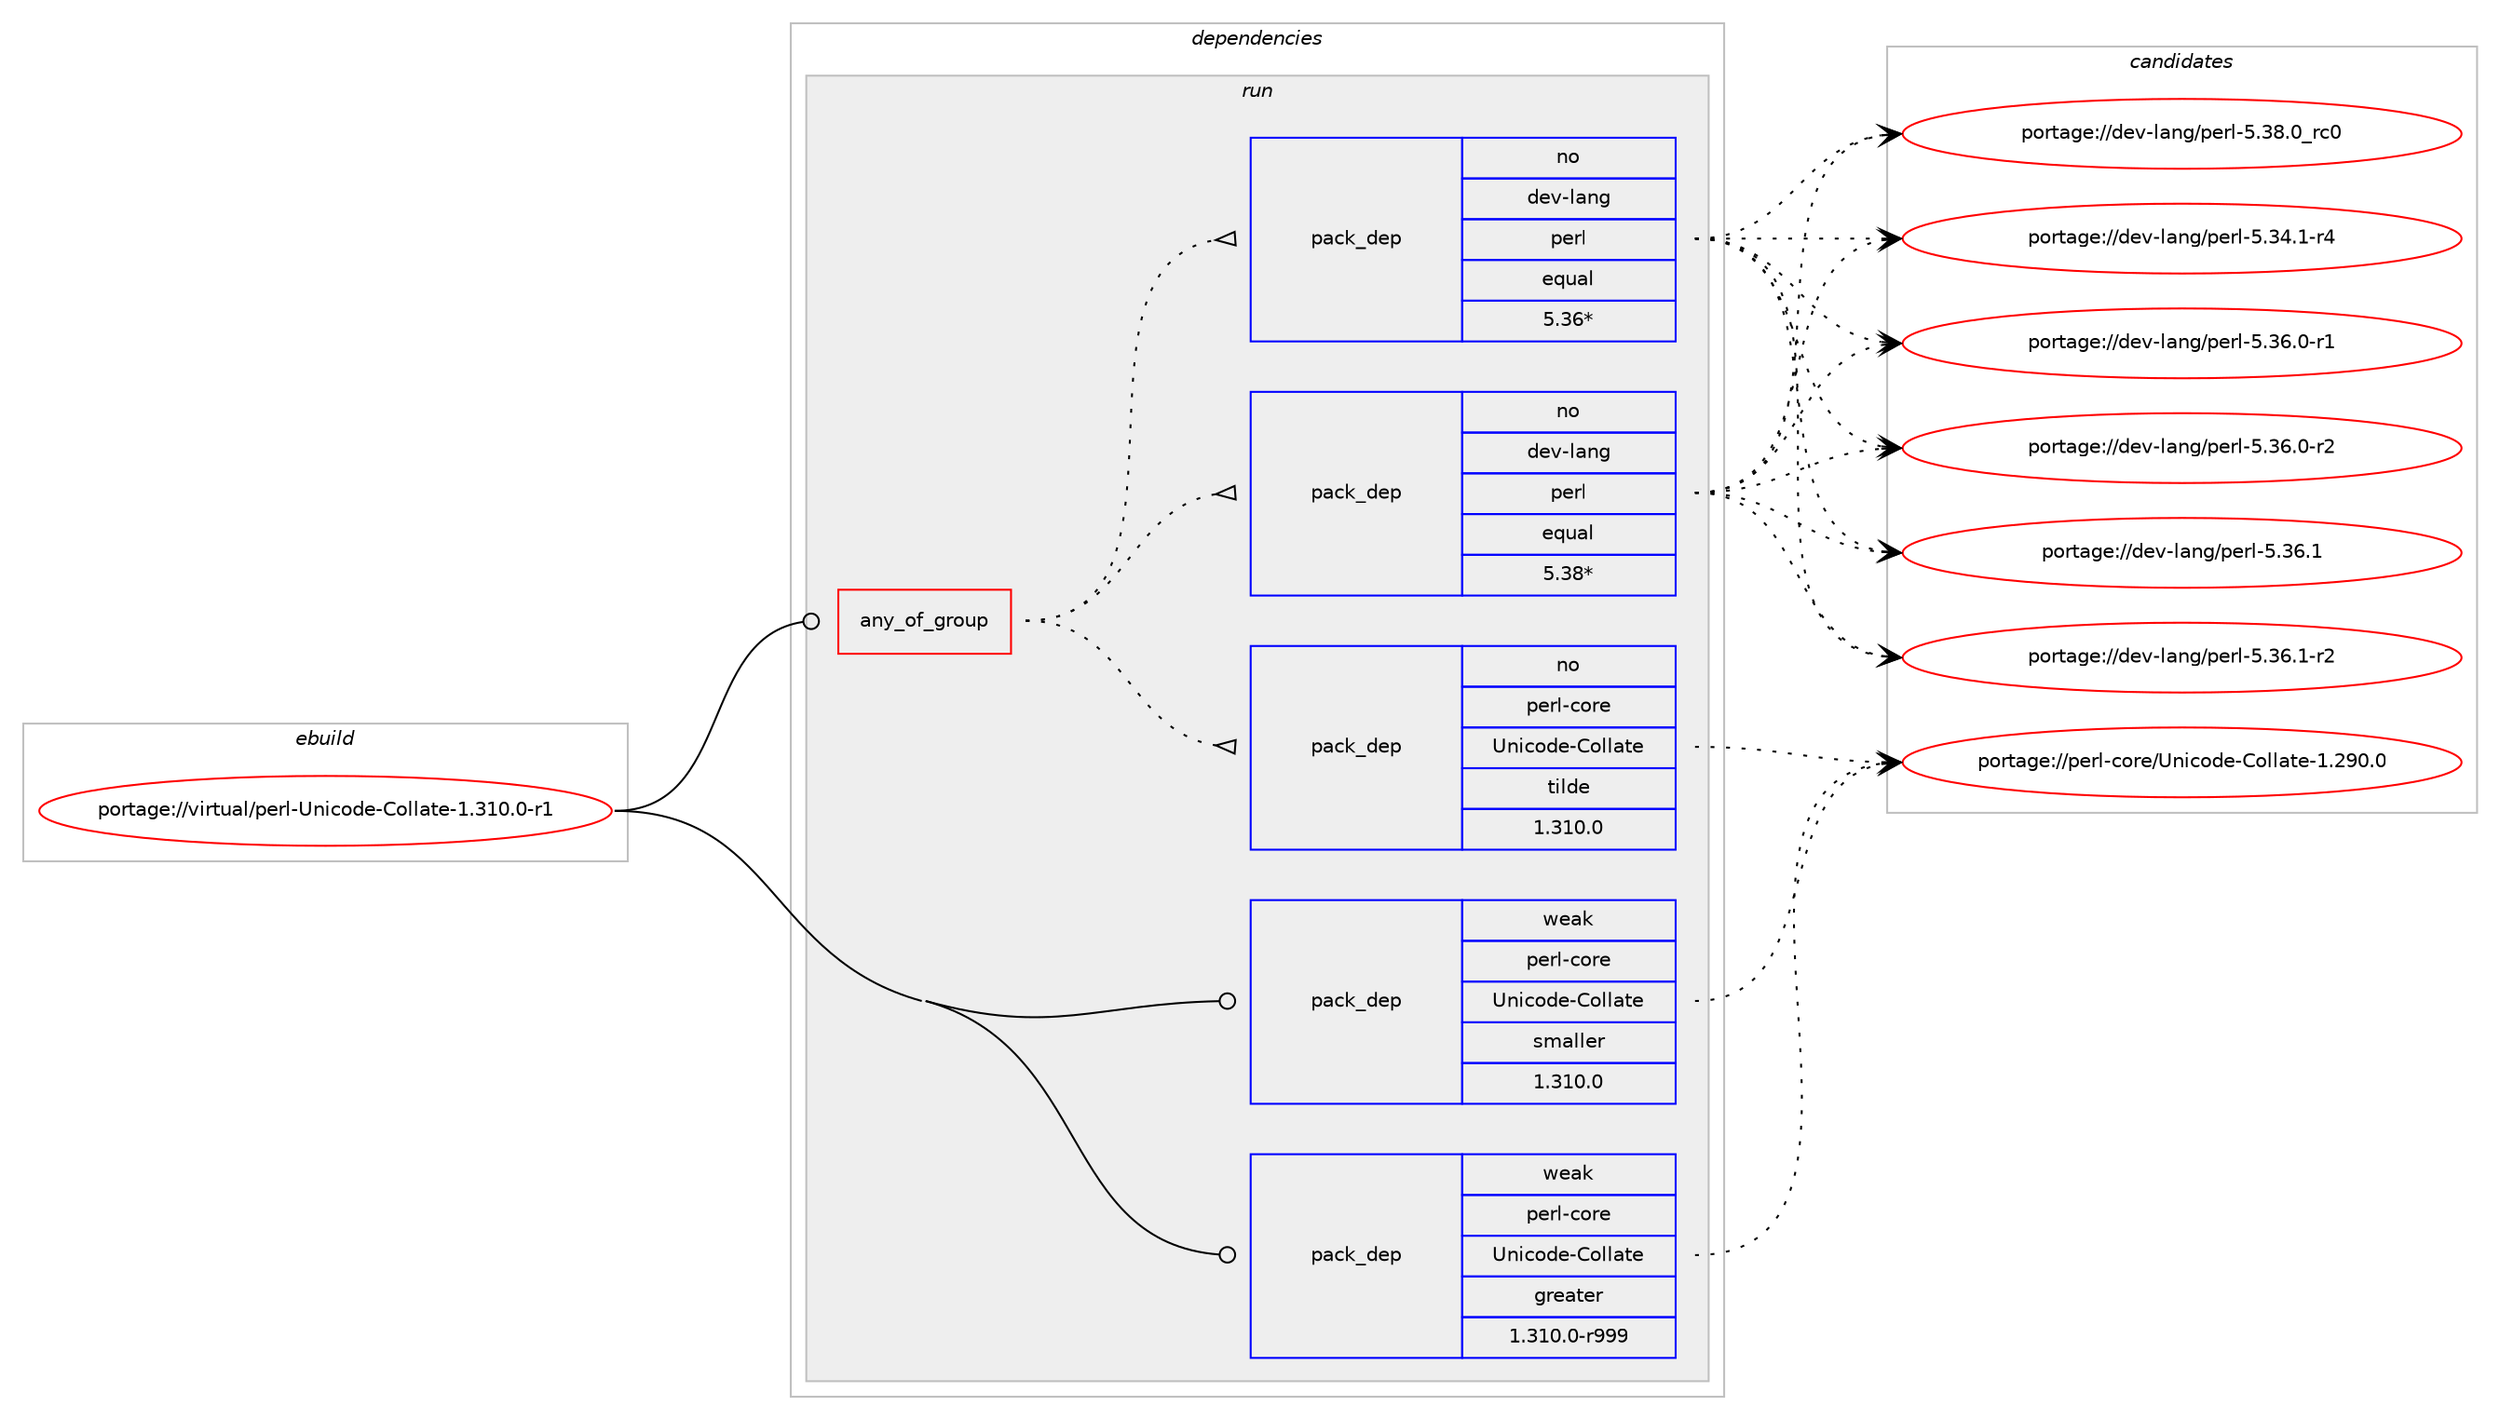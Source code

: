 digraph prolog {

# *************
# Graph options
# *************

newrank=true;
concentrate=true;
compound=true;
graph [rankdir=LR,fontname=Helvetica,fontsize=10,ranksep=1.5];#, ranksep=2.5, nodesep=0.2];
edge  [arrowhead=vee];
node  [fontname=Helvetica,fontsize=10];

# **********
# The ebuild
# **********

subgraph cluster_leftcol {
color=gray;
rank=same;
label=<<i>ebuild</i>>;
id [label="portage://virtual/perl-Unicode-Collate-1.310.0-r1", color=red, width=4, href="../virtual/perl-Unicode-Collate-1.310.0-r1.svg"];
}

# ****************
# The dependencies
# ****************

subgraph cluster_midcol {
color=gray;
label=<<i>dependencies</i>>;
subgraph cluster_compile {
fillcolor="#eeeeee";
style=filled;
label=<<i>compile</i>>;
}
subgraph cluster_compileandrun {
fillcolor="#eeeeee";
style=filled;
label=<<i>compile and run</i>>;
}
subgraph cluster_run {
fillcolor="#eeeeee";
style=filled;
label=<<i>run</i>>;
subgraph any105 {
dependency1320 [label=<<TABLE BORDER="0" CELLBORDER="1" CELLSPACING="0" CELLPADDING="4"><TR><TD CELLPADDING="10">any_of_group</TD></TR></TABLE>>, shape=none, color=red];subgraph pack782 {
dependency1321 [label=<<TABLE BORDER="0" CELLBORDER="1" CELLSPACING="0" CELLPADDING="4" WIDTH="220"><TR><TD ROWSPAN="6" CELLPADDING="30">pack_dep</TD></TR><TR><TD WIDTH="110">no</TD></TR><TR><TD>dev-lang</TD></TR><TR><TD>perl</TD></TR><TR><TD>equal</TD></TR><TR><TD>5.38*</TD></TR></TABLE>>, shape=none, color=blue];
}
dependency1320:e -> dependency1321:w [weight=20,style="dotted",arrowhead="oinv"];
subgraph pack783 {
dependency1322 [label=<<TABLE BORDER="0" CELLBORDER="1" CELLSPACING="0" CELLPADDING="4" WIDTH="220"><TR><TD ROWSPAN="6" CELLPADDING="30">pack_dep</TD></TR><TR><TD WIDTH="110">no</TD></TR><TR><TD>dev-lang</TD></TR><TR><TD>perl</TD></TR><TR><TD>equal</TD></TR><TR><TD>5.36*</TD></TR></TABLE>>, shape=none, color=blue];
}
dependency1320:e -> dependency1322:w [weight=20,style="dotted",arrowhead="oinv"];
subgraph pack784 {
dependency1323 [label=<<TABLE BORDER="0" CELLBORDER="1" CELLSPACING="0" CELLPADDING="4" WIDTH="220"><TR><TD ROWSPAN="6" CELLPADDING="30">pack_dep</TD></TR><TR><TD WIDTH="110">no</TD></TR><TR><TD>perl-core</TD></TR><TR><TD>Unicode-Collate</TD></TR><TR><TD>tilde</TD></TR><TR><TD>1.310.0</TD></TR></TABLE>>, shape=none, color=blue];
}
dependency1320:e -> dependency1323:w [weight=20,style="dotted",arrowhead="oinv"];
}
id:e -> dependency1320:w [weight=20,style="solid",arrowhead="odot"];
# *** BEGIN UNKNOWN DEPENDENCY TYPE (TODO) ***
# id -> package_dependency(portage://virtual/perl-Unicode-Collate-1.310.0-r1,run,no,dev-lang,perl,none,[,,],any_same_slot,[])
# *** END UNKNOWN DEPENDENCY TYPE (TODO) ***

subgraph pack785 {
dependency1324 [label=<<TABLE BORDER="0" CELLBORDER="1" CELLSPACING="0" CELLPADDING="4" WIDTH="220"><TR><TD ROWSPAN="6" CELLPADDING="30">pack_dep</TD></TR><TR><TD WIDTH="110">weak</TD></TR><TR><TD>perl-core</TD></TR><TR><TD>Unicode-Collate</TD></TR><TR><TD>greater</TD></TR><TR><TD>1.310.0-r999</TD></TR></TABLE>>, shape=none, color=blue];
}
id:e -> dependency1324:w [weight=20,style="solid",arrowhead="odot"];
subgraph pack786 {
dependency1325 [label=<<TABLE BORDER="0" CELLBORDER="1" CELLSPACING="0" CELLPADDING="4" WIDTH="220"><TR><TD ROWSPAN="6" CELLPADDING="30">pack_dep</TD></TR><TR><TD WIDTH="110">weak</TD></TR><TR><TD>perl-core</TD></TR><TR><TD>Unicode-Collate</TD></TR><TR><TD>smaller</TD></TR><TR><TD>1.310.0</TD></TR></TABLE>>, shape=none, color=blue];
}
id:e -> dependency1325:w [weight=20,style="solid",arrowhead="odot"];
}
}

# **************
# The candidates
# **************

subgraph cluster_choices {
rank=same;
color=gray;
label=<<i>candidates</i>>;

subgraph choice782 {
color=black;
nodesep=1;
choice100101118451089711010347112101114108455346515246494511452 [label="portage://dev-lang/perl-5.34.1-r4", color=red, width=4,href="../dev-lang/perl-5.34.1-r4.svg"];
choice100101118451089711010347112101114108455346515446484511449 [label="portage://dev-lang/perl-5.36.0-r1", color=red, width=4,href="../dev-lang/perl-5.36.0-r1.svg"];
choice100101118451089711010347112101114108455346515446484511450 [label="portage://dev-lang/perl-5.36.0-r2", color=red, width=4,href="../dev-lang/perl-5.36.0-r2.svg"];
choice10010111845108971101034711210111410845534651544649 [label="portage://dev-lang/perl-5.36.1", color=red, width=4,href="../dev-lang/perl-5.36.1.svg"];
choice100101118451089711010347112101114108455346515446494511450 [label="portage://dev-lang/perl-5.36.1-r2", color=red, width=4,href="../dev-lang/perl-5.36.1-r2.svg"];
choice10010111845108971101034711210111410845534651564648951149948 [label="portage://dev-lang/perl-5.38.0_rc0", color=red, width=4,href="../dev-lang/perl-5.38.0_rc0.svg"];
dependency1321:e -> choice100101118451089711010347112101114108455346515246494511452:w [style=dotted,weight="100"];
dependency1321:e -> choice100101118451089711010347112101114108455346515446484511449:w [style=dotted,weight="100"];
dependency1321:e -> choice100101118451089711010347112101114108455346515446484511450:w [style=dotted,weight="100"];
dependency1321:e -> choice10010111845108971101034711210111410845534651544649:w [style=dotted,weight="100"];
dependency1321:e -> choice100101118451089711010347112101114108455346515446494511450:w [style=dotted,weight="100"];
dependency1321:e -> choice10010111845108971101034711210111410845534651564648951149948:w [style=dotted,weight="100"];
}
subgraph choice783 {
color=black;
nodesep=1;
choice100101118451089711010347112101114108455346515246494511452 [label="portage://dev-lang/perl-5.34.1-r4", color=red, width=4,href="../dev-lang/perl-5.34.1-r4.svg"];
choice100101118451089711010347112101114108455346515446484511449 [label="portage://dev-lang/perl-5.36.0-r1", color=red, width=4,href="../dev-lang/perl-5.36.0-r1.svg"];
choice100101118451089711010347112101114108455346515446484511450 [label="portage://dev-lang/perl-5.36.0-r2", color=red, width=4,href="../dev-lang/perl-5.36.0-r2.svg"];
choice10010111845108971101034711210111410845534651544649 [label="portage://dev-lang/perl-5.36.1", color=red, width=4,href="../dev-lang/perl-5.36.1.svg"];
choice100101118451089711010347112101114108455346515446494511450 [label="portage://dev-lang/perl-5.36.1-r2", color=red, width=4,href="../dev-lang/perl-5.36.1-r2.svg"];
choice10010111845108971101034711210111410845534651564648951149948 [label="portage://dev-lang/perl-5.38.0_rc0", color=red, width=4,href="../dev-lang/perl-5.38.0_rc0.svg"];
dependency1322:e -> choice100101118451089711010347112101114108455346515246494511452:w [style=dotted,weight="100"];
dependency1322:e -> choice100101118451089711010347112101114108455346515446484511449:w [style=dotted,weight="100"];
dependency1322:e -> choice100101118451089711010347112101114108455346515446484511450:w [style=dotted,weight="100"];
dependency1322:e -> choice10010111845108971101034711210111410845534651544649:w [style=dotted,weight="100"];
dependency1322:e -> choice100101118451089711010347112101114108455346515446494511450:w [style=dotted,weight="100"];
dependency1322:e -> choice10010111845108971101034711210111410845534651564648951149948:w [style=dotted,weight="100"];
}
subgraph choice784 {
color=black;
nodesep=1;
choice11210111410845991111141014785110105991111001014567111108108971161014549465057484648 [label="portage://perl-core/Unicode-Collate-1.290.0", color=red, width=4,href="../perl-core/Unicode-Collate-1.290.0.svg"];
dependency1323:e -> choice11210111410845991111141014785110105991111001014567111108108971161014549465057484648:w [style=dotted,weight="100"];
}
subgraph choice785 {
color=black;
nodesep=1;
choice11210111410845991111141014785110105991111001014567111108108971161014549465057484648 [label="portage://perl-core/Unicode-Collate-1.290.0", color=red, width=4,href="../perl-core/Unicode-Collate-1.290.0.svg"];
dependency1324:e -> choice11210111410845991111141014785110105991111001014567111108108971161014549465057484648:w [style=dotted,weight="100"];
}
subgraph choice786 {
color=black;
nodesep=1;
choice11210111410845991111141014785110105991111001014567111108108971161014549465057484648 [label="portage://perl-core/Unicode-Collate-1.290.0", color=red, width=4,href="../perl-core/Unicode-Collate-1.290.0.svg"];
dependency1325:e -> choice11210111410845991111141014785110105991111001014567111108108971161014549465057484648:w [style=dotted,weight="100"];
}
}

}
